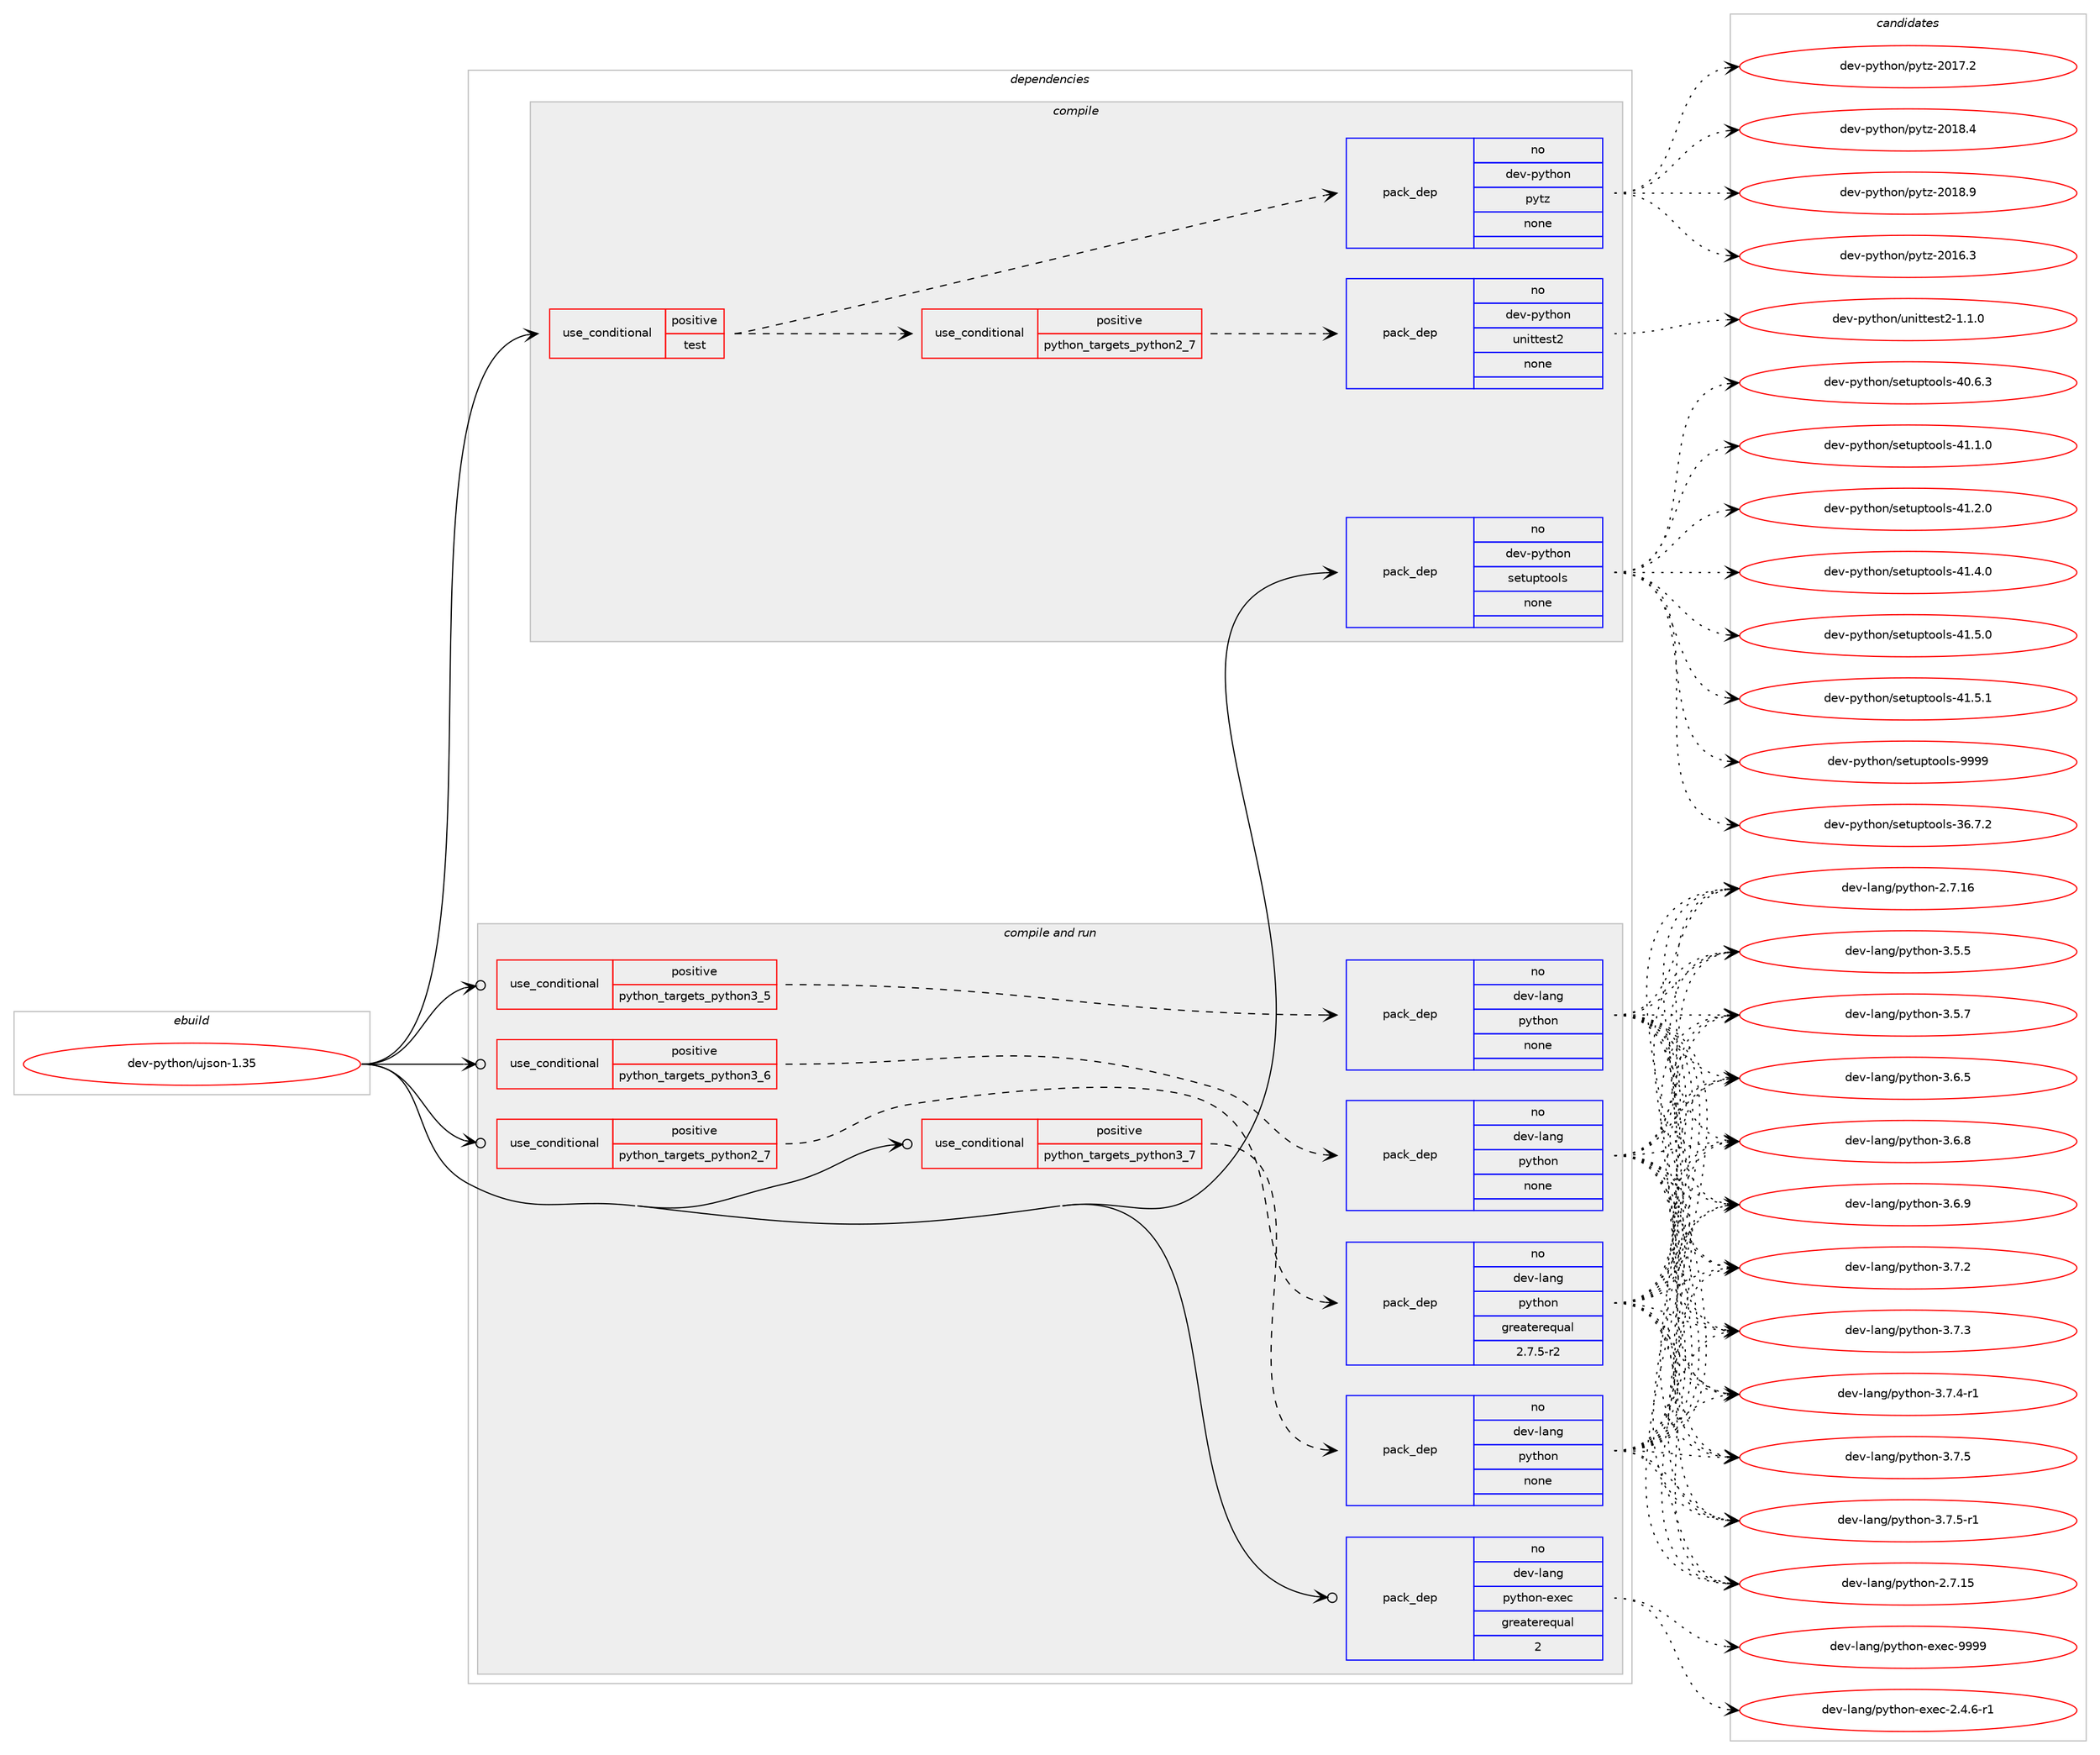 digraph prolog {

# *************
# Graph options
# *************

newrank=true;
concentrate=true;
compound=true;
graph [rankdir=LR,fontname=Helvetica,fontsize=10,ranksep=1.5];#, ranksep=2.5, nodesep=0.2];
edge  [arrowhead=vee];
node  [fontname=Helvetica,fontsize=10];

# **********
# The ebuild
# **********

subgraph cluster_leftcol {
color=gray;
rank=same;
label=<<i>ebuild</i>>;
id [label="dev-python/ujson-1.35", color=red, width=4, href="../dev-python/ujson-1.35.svg"];
}

# ****************
# The dependencies
# ****************

subgraph cluster_midcol {
color=gray;
label=<<i>dependencies</i>>;
subgraph cluster_compile {
fillcolor="#eeeeee";
style=filled;
label=<<i>compile</i>>;
subgraph cond150894 {
dependency642211 [label=<<TABLE BORDER="0" CELLBORDER="1" CELLSPACING="0" CELLPADDING="4"><TR><TD ROWSPAN="3" CELLPADDING="10">use_conditional</TD></TR><TR><TD>positive</TD></TR><TR><TD>test</TD></TR></TABLE>>, shape=none, color=red];
subgraph cond150895 {
dependency642212 [label=<<TABLE BORDER="0" CELLBORDER="1" CELLSPACING="0" CELLPADDING="4"><TR><TD ROWSPAN="3" CELLPADDING="10">use_conditional</TD></TR><TR><TD>positive</TD></TR><TR><TD>python_targets_python2_7</TD></TR></TABLE>>, shape=none, color=red];
subgraph pack479429 {
dependency642213 [label=<<TABLE BORDER="0" CELLBORDER="1" CELLSPACING="0" CELLPADDING="4" WIDTH="220"><TR><TD ROWSPAN="6" CELLPADDING="30">pack_dep</TD></TR><TR><TD WIDTH="110">no</TD></TR><TR><TD>dev-python</TD></TR><TR><TD>unittest2</TD></TR><TR><TD>none</TD></TR><TR><TD></TD></TR></TABLE>>, shape=none, color=blue];
}
dependency642212:e -> dependency642213:w [weight=20,style="dashed",arrowhead="vee"];
}
dependency642211:e -> dependency642212:w [weight=20,style="dashed",arrowhead="vee"];
subgraph pack479430 {
dependency642214 [label=<<TABLE BORDER="0" CELLBORDER="1" CELLSPACING="0" CELLPADDING="4" WIDTH="220"><TR><TD ROWSPAN="6" CELLPADDING="30">pack_dep</TD></TR><TR><TD WIDTH="110">no</TD></TR><TR><TD>dev-python</TD></TR><TR><TD>pytz</TD></TR><TR><TD>none</TD></TR><TR><TD></TD></TR></TABLE>>, shape=none, color=blue];
}
dependency642211:e -> dependency642214:w [weight=20,style="dashed",arrowhead="vee"];
}
id:e -> dependency642211:w [weight=20,style="solid",arrowhead="vee"];
subgraph pack479431 {
dependency642215 [label=<<TABLE BORDER="0" CELLBORDER="1" CELLSPACING="0" CELLPADDING="4" WIDTH="220"><TR><TD ROWSPAN="6" CELLPADDING="30">pack_dep</TD></TR><TR><TD WIDTH="110">no</TD></TR><TR><TD>dev-python</TD></TR><TR><TD>setuptools</TD></TR><TR><TD>none</TD></TR><TR><TD></TD></TR></TABLE>>, shape=none, color=blue];
}
id:e -> dependency642215:w [weight=20,style="solid",arrowhead="vee"];
}
subgraph cluster_compileandrun {
fillcolor="#eeeeee";
style=filled;
label=<<i>compile and run</i>>;
subgraph cond150896 {
dependency642216 [label=<<TABLE BORDER="0" CELLBORDER="1" CELLSPACING="0" CELLPADDING="4"><TR><TD ROWSPAN="3" CELLPADDING="10">use_conditional</TD></TR><TR><TD>positive</TD></TR><TR><TD>python_targets_python2_7</TD></TR></TABLE>>, shape=none, color=red];
subgraph pack479432 {
dependency642217 [label=<<TABLE BORDER="0" CELLBORDER="1" CELLSPACING="0" CELLPADDING="4" WIDTH="220"><TR><TD ROWSPAN="6" CELLPADDING="30">pack_dep</TD></TR><TR><TD WIDTH="110">no</TD></TR><TR><TD>dev-lang</TD></TR><TR><TD>python</TD></TR><TR><TD>greaterequal</TD></TR><TR><TD>2.7.5-r2</TD></TR></TABLE>>, shape=none, color=blue];
}
dependency642216:e -> dependency642217:w [weight=20,style="dashed",arrowhead="vee"];
}
id:e -> dependency642216:w [weight=20,style="solid",arrowhead="odotvee"];
subgraph cond150897 {
dependency642218 [label=<<TABLE BORDER="0" CELLBORDER="1" CELLSPACING="0" CELLPADDING="4"><TR><TD ROWSPAN="3" CELLPADDING="10">use_conditional</TD></TR><TR><TD>positive</TD></TR><TR><TD>python_targets_python3_5</TD></TR></TABLE>>, shape=none, color=red];
subgraph pack479433 {
dependency642219 [label=<<TABLE BORDER="0" CELLBORDER="1" CELLSPACING="0" CELLPADDING="4" WIDTH="220"><TR><TD ROWSPAN="6" CELLPADDING="30">pack_dep</TD></TR><TR><TD WIDTH="110">no</TD></TR><TR><TD>dev-lang</TD></TR><TR><TD>python</TD></TR><TR><TD>none</TD></TR><TR><TD></TD></TR></TABLE>>, shape=none, color=blue];
}
dependency642218:e -> dependency642219:w [weight=20,style="dashed",arrowhead="vee"];
}
id:e -> dependency642218:w [weight=20,style="solid",arrowhead="odotvee"];
subgraph cond150898 {
dependency642220 [label=<<TABLE BORDER="0" CELLBORDER="1" CELLSPACING="0" CELLPADDING="4"><TR><TD ROWSPAN="3" CELLPADDING="10">use_conditional</TD></TR><TR><TD>positive</TD></TR><TR><TD>python_targets_python3_6</TD></TR></TABLE>>, shape=none, color=red];
subgraph pack479434 {
dependency642221 [label=<<TABLE BORDER="0" CELLBORDER="1" CELLSPACING="0" CELLPADDING="4" WIDTH="220"><TR><TD ROWSPAN="6" CELLPADDING="30">pack_dep</TD></TR><TR><TD WIDTH="110">no</TD></TR><TR><TD>dev-lang</TD></TR><TR><TD>python</TD></TR><TR><TD>none</TD></TR><TR><TD></TD></TR></TABLE>>, shape=none, color=blue];
}
dependency642220:e -> dependency642221:w [weight=20,style="dashed",arrowhead="vee"];
}
id:e -> dependency642220:w [weight=20,style="solid",arrowhead="odotvee"];
subgraph cond150899 {
dependency642222 [label=<<TABLE BORDER="0" CELLBORDER="1" CELLSPACING="0" CELLPADDING="4"><TR><TD ROWSPAN="3" CELLPADDING="10">use_conditional</TD></TR><TR><TD>positive</TD></TR><TR><TD>python_targets_python3_7</TD></TR></TABLE>>, shape=none, color=red];
subgraph pack479435 {
dependency642223 [label=<<TABLE BORDER="0" CELLBORDER="1" CELLSPACING="0" CELLPADDING="4" WIDTH="220"><TR><TD ROWSPAN="6" CELLPADDING="30">pack_dep</TD></TR><TR><TD WIDTH="110">no</TD></TR><TR><TD>dev-lang</TD></TR><TR><TD>python</TD></TR><TR><TD>none</TD></TR><TR><TD></TD></TR></TABLE>>, shape=none, color=blue];
}
dependency642222:e -> dependency642223:w [weight=20,style="dashed",arrowhead="vee"];
}
id:e -> dependency642222:w [weight=20,style="solid",arrowhead="odotvee"];
subgraph pack479436 {
dependency642224 [label=<<TABLE BORDER="0" CELLBORDER="1" CELLSPACING="0" CELLPADDING="4" WIDTH="220"><TR><TD ROWSPAN="6" CELLPADDING="30">pack_dep</TD></TR><TR><TD WIDTH="110">no</TD></TR><TR><TD>dev-lang</TD></TR><TR><TD>python-exec</TD></TR><TR><TD>greaterequal</TD></TR><TR><TD>2</TD></TR></TABLE>>, shape=none, color=blue];
}
id:e -> dependency642224:w [weight=20,style="solid",arrowhead="odotvee"];
}
subgraph cluster_run {
fillcolor="#eeeeee";
style=filled;
label=<<i>run</i>>;
}
}

# **************
# The candidates
# **************

subgraph cluster_choices {
rank=same;
color=gray;
label=<<i>candidates</i>>;

subgraph choice479429 {
color=black;
nodesep=1;
choice100101118451121211161041111104711711010511611610111511650454946494648 [label="dev-python/unittest2-1.1.0", color=red, width=4,href="../dev-python/unittest2-1.1.0.svg"];
dependency642213:e -> choice100101118451121211161041111104711711010511611610111511650454946494648:w [style=dotted,weight="100"];
}
subgraph choice479430 {
color=black;
nodesep=1;
choice100101118451121211161041111104711212111612245504849544651 [label="dev-python/pytz-2016.3", color=red, width=4,href="../dev-python/pytz-2016.3.svg"];
choice100101118451121211161041111104711212111612245504849554650 [label="dev-python/pytz-2017.2", color=red, width=4,href="../dev-python/pytz-2017.2.svg"];
choice100101118451121211161041111104711212111612245504849564652 [label="dev-python/pytz-2018.4", color=red, width=4,href="../dev-python/pytz-2018.4.svg"];
choice100101118451121211161041111104711212111612245504849564657 [label="dev-python/pytz-2018.9", color=red, width=4,href="../dev-python/pytz-2018.9.svg"];
dependency642214:e -> choice100101118451121211161041111104711212111612245504849544651:w [style=dotted,weight="100"];
dependency642214:e -> choice100101118451121211161041111104711212111612245504849554650:w [style=dotted,weight="100"];
dependency642214:e -> choice100101118451121211161041111104711212111612245504849564652:w [style=dotted,weight="100"];
dependency642214:e -> choice100101118451121211161041111104711212111612245504849564657:w [style=dotted,weight="100"];
}
subgraph choice479431 {
color=black;
nodesep=1;
choice100101118451121211161041111104711510111611711211611111110811545515446554650 [label="dev-python/setuptools-36.7.2", color=red, width=4,href="../dev-python/setuptools-36.7.2.svg"];
choice100101118451121211161041111104711510111611711211611111110811545524846544651 [label="dev-python/setuptools-40.6.3", color=red, width=4,href="../dev-python/setuptools-40.6.3.svg"];
choice100101118451121211161041111104711510111611711211611111110811545524946494648 [label="dev-python/setuptools-41.1.0", color=red, width=4,href="../dev-python/setuptools-41.1.0.svg"];
choice100101118451121211161041111104711510111611711211611111110811545524946504648 [label="dev-python/setuptools-41.2.0", color=red, width=4,href="../dev-python/setuptools-41.2.0.svg"];
choice100101118451121211161041111104711510111611711211611111110811545524946524648 [label="dev-python/setuptools-41.4.0", color=red, width=4,href="../dev-python/setuptools-41.4.0.svg"];
choice100101118451121211161041111104711510111611711211611111110811545524946534648 [label="dev-python/setuptools-41.5.0", color=red, width=4,href="../dev-python/setuptools-41.5.0.svg"];
choice100101118451121211161041111104711510111611711211611111110811545524946534649 [label="dev-python/setuptools-41.5.1", color=red, width=4,href="../dev-python/setuptools-41.5.1.svg"];
choice10010111845112121116104111110471151011161171121161111111081154557575757 [label="dev-python/setuptools-9999", color=red, width=4,href="../dev-python/setuptools-9999.svg"];
dependency642215:e -> choice100101118451121211161041111104711510111611711211611111110811545515446554650:w [style=dotted,weight="100"];
dependency642215:e -> choice100101118451121211161041111104711510111611711211611111110811545524846544651:w [style=dotted,weight="100"];
dependency642215:e -> choice100101118451121211161041111104711510111611711211611111110811545524946494648:w [style=dotted,weight="100"];
dependency642215:e -> choice100101118451121211161041111104711510111611711211611111110811545524946504648:w [style=dotted,weight="100"];
dependency642215:e -> choice100101118451121211161041111104711510111611711211611111110811545524946524648:w [style=dotted,weight="100"];
dependency642215:e -> choice100101118451121211161041111104711510111611711211611111110811545524946534648:w [style=dotted,weight="100"];
dependency642215:e -> choice100101118451121211161041111104711510111611711211611111110811545524946534649:w [style=dotted,weight="100"];
dependency642215:e -> choice10010111845112121116104111110471151011161171121161111111081154557575757:w [style=dotted,weight="100"];
}
subgraph choice479432 {
color=black;
nodesep=1;
choice10010111845108971101034711212111610411111045504655464953 [label="dev-lang/python-2.7.15", color=red, width=4,href="../dev-lang/python-2.7.15.svg"];
choice10010111845108971101034711212111610411111045504655464954 [label="dev-lang/python-2.7.16", color=red, width=4,href="../dev-lang/python-2.7.16.svg"];
choice100101118451089711010347112121116104111110455146534653 [label="dev-lang/python-3.5.5", color=red, width=4,href="../dev-lang/python-3.5.5.svg"];
choice100101118451089711010347112121116104111110455146534655 [label="dev-lang/python-3.5.7", color=red, width=4,href="../dev-lang/python-3.5.7.svg"];
choice100101118451089711010347112121116104111110455146544653 [label="dev-lang/python-3.6.5", color=red, width=4,href="../dev-lang/python-3.6.5.svg"];
choice100101118451089711010347112121116104111110455146544656 [label="dev-lang/python-3.6.8", color=red, width=4,href="../dev-lang/python-3.6.8.svg"];
choice100101118451089711010347112121116104111110455146544657 [label="dev-lang/python-3.6.9", color=red, width=4,href="../dev-lang/python-3.6.9.svg"];
choice100101118451089711010347112121116104111110455146554650 [label="dev-lang/python-3.7.2", color=red, width=4,href="../dev-lang/python-3.7.2.svg"];
choice100101118451089711010347112121116104111110455146554651 [label="dev-lang/python-3.7.3", color=red, width=4,href="../dev-lang/python-3.7.3.svg"];
choice1001011184510897110103471121211161041111104551465546524511449 [label="dev-lang/python-3.7.4-r1", color=red, width=4,href="../dev-lang/python-3.7.4-r1.svg"];
choice100101118451089711010347112121116104111110455146554653 [label="dev-lang/python-3.7.5", color=red, width=4,href="../dev-lang/python-3.7.5.svg"];
choice1001011184510897110103471121211161041111104551465546534511449 [label="dev-lang/python-3.7.5-r1", color=red, width=4,href="../dev-lang/python-3.7.5-r1.svg"];
dependency642217:e -> choice10010111845108971101034711212111610411111045504655464953:w [style=dotted,weight="100"];
dependency642217:e -> choice10010111845108971101034711212111610411111045504655464954:w [style=dotted,weight="100"];
dependency642217:e -> choice100101118451089711010347112121116104111110455146534653:w [style=dotted,weight="100"];
dependency642217:e -> choice100101118451089711010347112121116104111110455146534655:w [style=dotted,weight="100"];
dependency642217:e -> choice100101118451089711010347112121116104111110455146544653:w [style=dotted,weight="100"];
dependency642217:e -> choice100101118451089711010347112121116104111110455146544656:w [style=dotted,weight="100"];
dependency642217:e -> choice100101118451089711010347112121116104111110455146544657:w [style=dotted,weight="100"];
dependency642217:e -> choice100101118451089711010347112121116104111110455146554650:w [style=dotted,weight="100"];
dependency642217:e -> choice100101118451089711010347112121116104111110455146554651:w [style=dotted,weight="100"];
dependency642217:e -> choice1001011184510897110103471121211161041111104551465546524511449:w [style=dotted,weight="100"];
dependency642217:e -> choice100101118451089711010347112121116104111110455146554653:w [style=dotted,weight="100"];
dependency642217:e -> choice1001011184510897110103471121211161041111104551465546534511449:w [style=dotted,weight="100"];
}
subgraph choice479433 {
color=black;
nodesep=1;
choice10010111845108971101034711212111610411111045504655464953 [label="dev-lang/python-2.7.15", color=red, width=4,href="../dev-lang/python-2.7.15.svg"];
choice10010111845108971101034711212111610411111045504655464954 [label="dev-lang/python-2.7.16", color=red, width=4,href="../dev-lang/python-2.7.16.svg"];
choice100101118451089711010347112121116104111110455146534653 [label="dev-lang/python-3.5.5", color=red, width=4,href="../dev-lang/python-3.5.5.svg"];
choice100101118451089711010347112121116104111110455146534655 [label="dev-lang/python-3.5.7", color=red, width=4,href="../dev-lang/python-3.5.7.svg"];
choice100101118451089711010347112121116104111110455146544653 [label="dev-lang/python-3.6.5", color=red, width=4,href="../dev-lang/python-3.6.5.svg"];
choice100101118451089711010347112121116104111110455146544656 [label="dev-lang/python-3.6.8", color=red, width=4,href="../dev-lang/python-3.6.8.svg"];
choice100101118451089711010347112121116104111110455146544657 [label="dev-lang/python-3.6.9", color=red, width=4,href="../dev-lang/python-3.6.9.svg"];
choice100101118451089711010347112121116104111110455146554650 [label="dev-lang/python-3.7.2", color=red, width=4,href="../dev-lang/python-3.7.2.svg"];
choice100101118451089711010347112121116104111110455146554651 [label="dev-lang/python-3.7.3", color=red, width=4,href="../dev-lang/python-3.7.3.svg"];
choice1001011184510897110103471121211161041111104551465546524511449 [label="dev-lang/python-3.7.4-r1", color=red, width=4,href="../dev-lang/python-3.7.4-r1.svg"];
choice100101118451089711010347112121116104111110455146554653 [label="dev-lang/python-3.7.5", color=red, width=4,href="../dev-lang/python-3.7.5.svg"];
choice1001011184510897110103471121211161041111104551465546534511449 [label="dev-lang/python-3.7.5-r1", color=red, width=4,href="../dev-lang/python-3.7.5-r1.svg"];
dependency642219:e -> choice10010111845108971101034711212111610411111045504655464953:w [style=dotted,weight="100"];
dependency642219:e -> choice10010111845108971101034711212111610411111045504655464954:w [style=dotted,weight="100"];
dependency642219:e -> choice100101118451089711010347112121116104111110455146534653:w [style=dotted,weight="100"];
dependency642219:e -> choice100101118451089711010347112121116104111110455146534655:w [style=dotted,weight="100"];
dependency642219:e -> choice100101118451089711010347112121116104111110455146544653:w [style=dotted,weight="100"];
dependency642219:e -> choice100101118451089711010347112121116104111110455146544656:w [style=dotted,weight="100"];
dependency642219:e -> choice100101118451089711010347112121116104111110455146544657:w [style=dotted,weight="100"];
dependency642219:e -> choice100101118451089711010347112121116104111110455146554650:w [style=dotted,weight="100"];
dependency642219:e -> choice100101118451089711010347112121116104111110455146554651:w [style=dotted,weight="100"];
dependency642219:e -> choice1001011184510897110103471121211161041111104551465546524511449:w [style=dotted,weight="100"];
dependency642219:e -> choice100101118451089711010347112121116104111110455146554653:w [style=dotted,weight="100"];
dependency642219:e -> choice1001011184510897110103471121211161041111104551465546534511449:w [style=dotted,weight="100"];
}
subgraph choice479434 {
color=black;
nodesep=1;
choice10010111845108971101034711212111610411111045504655464953 [label="dev-lang/python-2.7.15", color=red, width=4,href="../dev-lang/python-2.7.15.svg"];
choice10010111845108971101034711212111610411111045504655464954 [label="dev-lang/python-2.7.16", color=red, width=4,href="../dev-lang/python-2.7.16.svg"];
choice100101118451089711010347112121116104111110455146534653 [label="dev-lang/python-3.5.5", color=red, width=4,href="../dev-lang/python-3.5.5.svg"];
choice100101118451089711010347112121116104111110455146534655 [label="dev-lang/python-3.5.7", color=red, width=4,href="../dev-lang/python-3.5.7.svg"];
choice100101118451089711010347112121116104111110455146544653 [label="dev-lang/python-3.6.5", color=red, width=4,href="../dev-lang/python-3.6.5.svg"];
choice100101118451089711010347112121116104111110455146544656 [label="dev-lang/python-3.6.8", color=red, width=4,href="../dev-lang/python-3.6.8.svg"];
choice100101118451089711010347112121116104111110455146544657 [label="dev-lang/python-3.6.9", color=red, width=4,href="../dev-lang/python-3.6.9.svg"];
choice100101118451089711010347112121116104111110455146554650 [label="dev-lang/python-3.7.2", color=red, width=4,href="../dev-lang/python-3.7.2.svg"];
choice100101118451089711010347112121116104111110455146554651 [label="dev-lang/python-3.7.3", color=red, width=4,href="../dev-lang/python-3.7.3.svg"];
choice1001011184510897110103471121211161041111104551465546524511449 [label="dev-lang/python-3.7.4-r1", color=red, width=4,href="../dev-lang/python-3.7.4-r1.svg"];
choice100101118451089711010347112121116104111110455146554653 [label="dev-lang/python-3.7.5", color=red, width=4,href="../dev-lang/python-3.7.5.svg"];
choice1001011184510897110103471121211161041111104551465546534511449 [label="dev-lang/python-3.7.5-r1", color=red, width=4,href="../dev-lang/python-3.7.5-r1.svg"];
dependency642221:e -> choice10010111845108971101034711212111610411111045504655464953:w [style=dotted,weight="100"];
dependency642221:e -> choice10010111845108971101034711212111610411111045504655464954:w [style=dotted,weight="100"];
dependency642221:e -> choice100101118451089711010347112121116104111110455146534653:w [style=dotted,weight="100"];
dependency642221:e -> choice100101118451089711010347112121116104111110455146534655:w [style=dotted,weight="100"];
dependency642221:e -> choice100101118451089711010347112121116104111110455146544653:w [style=dotted,weight="100"];
dependency642221:e -> choice100101118451089711010347112121116104111110455146544656:w [style=dotted,weight="100"];
dependency642221:e -> choice100101118451089711010347112121116104111110455146544657:w [style=dotted,weight="100"];
dependency642221:e -> choice100101118451089711010347112121116104111110455146554650:w [style=dotted,weight="100"];
dependency642221:e -> choice100101118451089711010347112121116104111110455146554651:w [style=dotted,weight="100"];
dependency642221:e -> choice1001011184510897110103471121211161041111104551465546524511449:w [style=dotted,weight="100"];
dependency642221:e -> choice100101118451089711010347112121116104111110455146554653:w [style=dotted,weight="100"];
dependency642221:e -> choice1001011184510897110103471121211161041111104551465546534511449:w [style=dotted,weight="100"];
}
subgraph choice479435 {
color=black;
nodesep=1;
choice10010111845108971101034711212111610411111045504655464953 [label="dev-lang/python-2.7.15", color=red, width=4,href="../dev-lang/python-2.7.15.svg"];
choice10010111845108971101034711212111610411111045504655464954 [label="dev-lang/python-2.7.16", color=red, width=4,href="../dev-lang/python-2.7.16.svg"];
choice100101118451089711010347112121116104111110455146534653 [label="dev-lang/python-3.5.5", color=red, width=4,href="../dev-lang/python-3.5.5.svg"];
choice100101118451089711010347112121116104111110455146534655 [label="dev-lang/python-3.5.7", color=red, width=4,href="../dev-lang/python-3.5.7.svg"];
choice100101118451089711010347112121116104111110455146544653 [label="dev-lang/python-3.6.5", color=red, width=4,href="../dev-lang/python-3.6.5.svg"];
choice100101118451089711010347112121116104111110455146544656 [label="dev-lang/python-3.6.8", color=red, width=4,href="../dev-lang/python-3.6.8.svg"];
choice100101118451089711010347112121116104111110455146544657 [label="dev-lang/python-3.6.9", color=red, width=4,href="../dev-lang/python-3.6.9.svg"];
choice100101118451089711010347112121116104111110455146554650 [label="dev-lang/python-3.7.2", color=red, width=4,href="../dev-lang/python-3.7.2.svg"];
choice100101118451089711010347112121116104111110455146554651 [label="dev-lang/python-3.7.3", color=red, width=4,href="../dev-lang/python-3.7.3.svg"];
choice1001011184510897110103471121211161041111104551465546524511449 [label="dev-lang/python-3.7.4-r1", color=red, width=4,href="../dev-lang/python-3.7.4-r1.svg"];
choice100101118451089711010347112121116104111110455146554653 [label="dev-lang/python-3.7.5", color=red, width=4,href="../dev-lang/python-3.7.5.svg"];
choice1001011184510897110103471121211161041111104551465546534511449 [label="dev-lang/python-3.7.5-r1", color=red, width=4,href="../dev-lang/python-3.7.5-r1.svg"];
dependency642223:e -> choice10010111845108971101034711212111610411111045504655464953:w [style=dotted,weight="100"];
dependency642223:e -> choice10010111845108971101034711212111610411111045504655464954:w [style=dotted,weight="100"];
dependency642223:e -> choice100101118451089711010347112121116104111110455146534653:w [style=dotted,weight="100"];
dependency642223:e -> choice100101118451089711010347112121116104111110455146534655:w [style=dotted,weight="100"];
dependency642223:e -> choice100101118451089711010347112121116104111110455146544653:w [style=dotted,weight="100"];
dependency642223:e -> choice100101118451089711010347112121116104111110455146544656:w [style=dotted,weight="100"];
dependency642223:e -> choice100101118451089711010347112121116104111110455146544657:w [style=dotted,weight="100"];
dependency642223:e -> choice100101118451089711010347112121116104111110455146554650:w [style=dotted,weight="100"];
dependency642223:e -> choice100101118451089711010347112121116104111110455146554651:w [style=dotted,weight="100"];
dependency642223:e -> choice1001011184510897110103471121211161041111104551465546524511449:w [style=dotted,weight="100"];
dependency642223:e -> choice100101118451089711010347112121116104111110455146554653:w [style=dotted,weight="100"];
dependency642223:e -> choice1001011184510897110103471121211161041111104551465546534511449:w [style=dotted,weight="100"];
}
subgraph choice479436 {
color=black;
nodesep=1;
choice10010111845108971101034711212111610411111045101120101994550465246544511449 [label="dev-lang/python-exec-2.4.6-r1", color=red, width=4,href="../dev-lang/python-exec-2.4.6-r1.svg"];
choice10010111845108971101034711212111610411111045101120101994557575757 [label="dev-lang/python-exec-9999", color=red, width=4,href="../dev-lang/python-exec-9999.svg"];
dependency642224:e -> choice10010111845108971101034711212111610411111045101120101994550465246544511449:w [style=dotted,weight="100"];
dependency642224:e -> choice10010111845108971101034711212111610411111045101120101994557575757:w [style=dotted,weight="100"];
}
}

}
